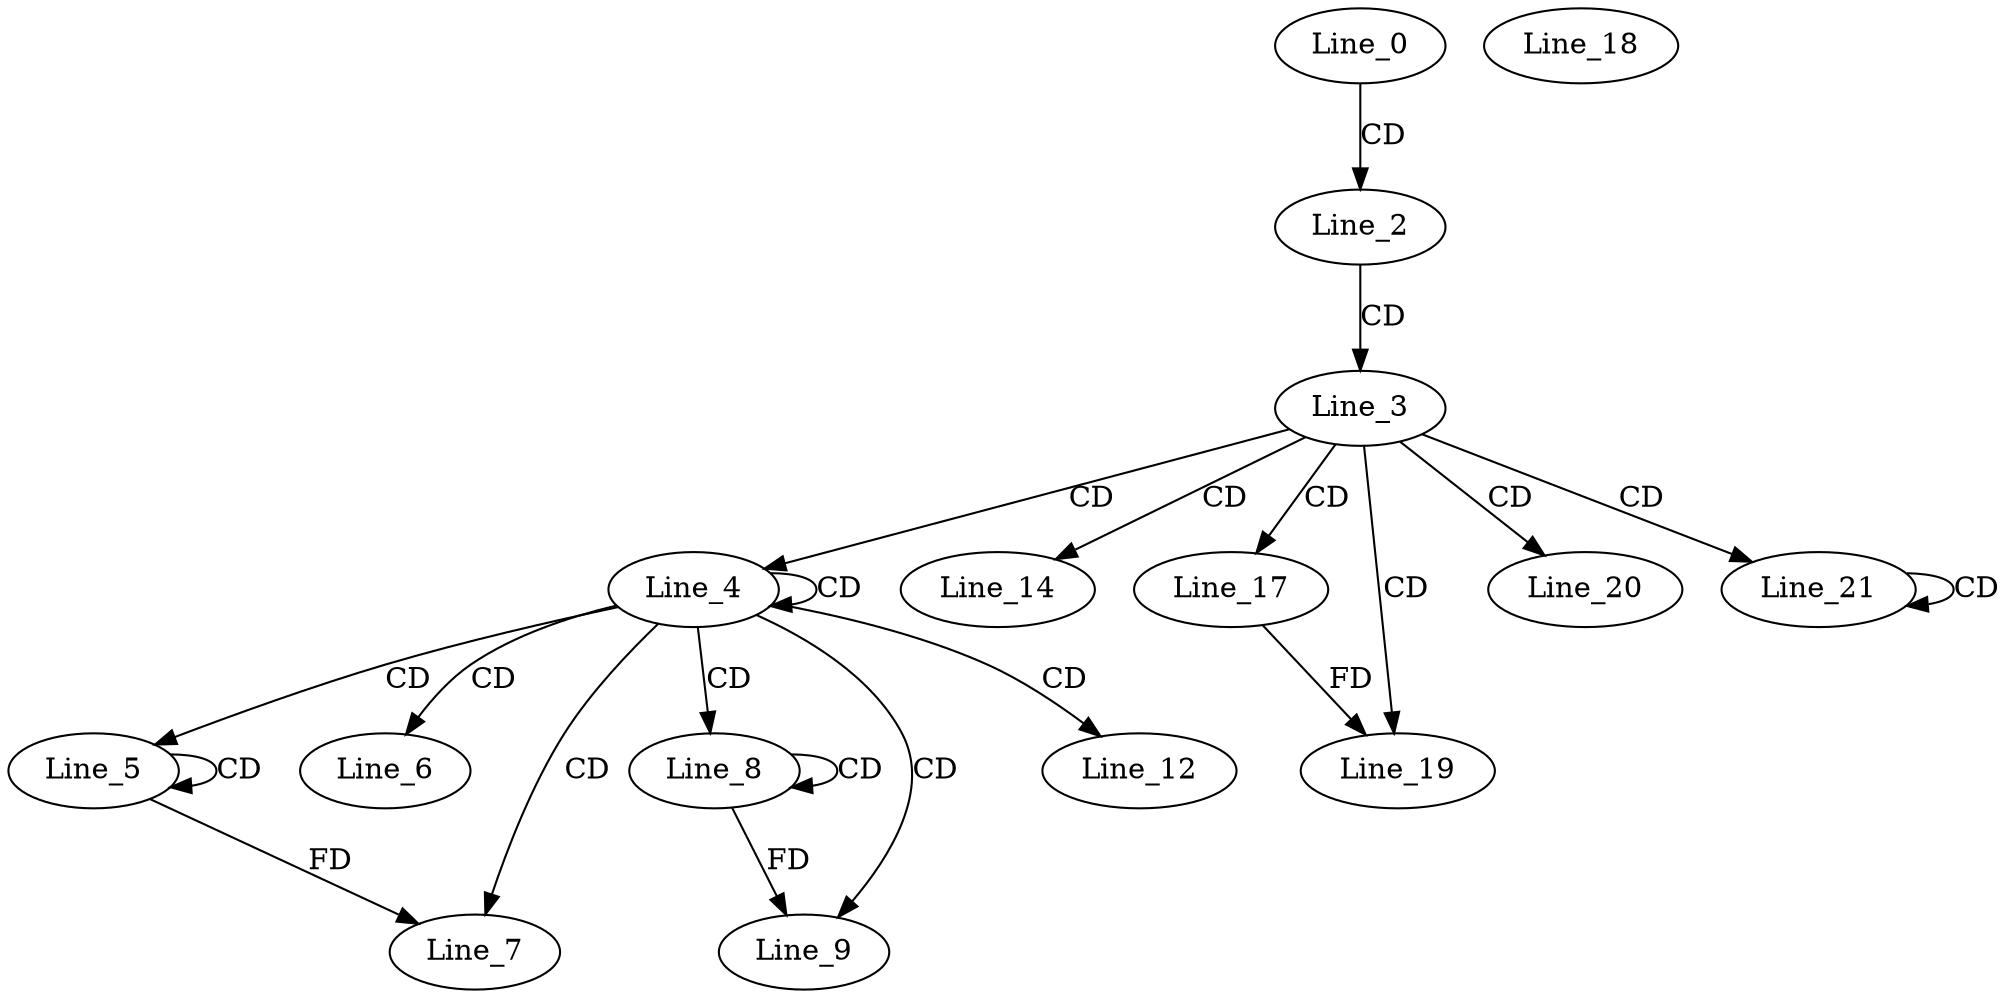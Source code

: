 digraph G {
  Line_0;
  Line_2;
  Line_3;
  Line_4;
  Line_4;
  Line_5;
  Line_5;
  Line_6;
  Line_7;
  Line_8;
  Line_8;
  Line_9;
  Line_12;
  Line_14;
  Line_14;
  Line_17;
  Line_17;
  Line_17;
  Line_17;
  Line_18;
  Line_18;
  Line_19;
  Line_19;
  Line_19;
  Line_20;
  Line_20;
  Line_21;
  Line_21;
  Line_0 -> Line_2 [ label="CD" ];
  Line_2 -> Line_3 [ label="CD" ];
  Line_3 -> Line_4 [ label="CD" ];
  Line_4 -> Line_4 [ label="CD" ];
  Line_4 -> Line_5 [ label="CD" ];
  Line_5 -> Line_5 [ label="CD" ];
  Line_4 -> Line_6 [ label="CD" ];
  Line_4 -> Line_7 [ label="CD" ];
  Line_5 -> Line_7 [ label="FD" ];
  Line_4 -> Line_8 [ label="CD" ];
  Line_8 -> Line_8 [ label="CD" ];
  Line_4 -> Line_9 [ label="CD" ];
  Line_8 -> Line_9 [ label="FD" ];
  Line_4 -> Line_12 [ label="CD" ];
  Line_3 -> Line_14 [ label="CD" ];
  Line_3 -> Line_17 [ label="CD" ];
  Line_3 -> Line_19 [ label="CD" ];
  Line_17 -> Line_19 [ label="FD" ];
  Line_3 -> Line_20 [ label="CD" ];
  Line_3 -> Line_21 [ label="CD" ];
  Line_21 -> Line_21 [ label="CD" ];
}

